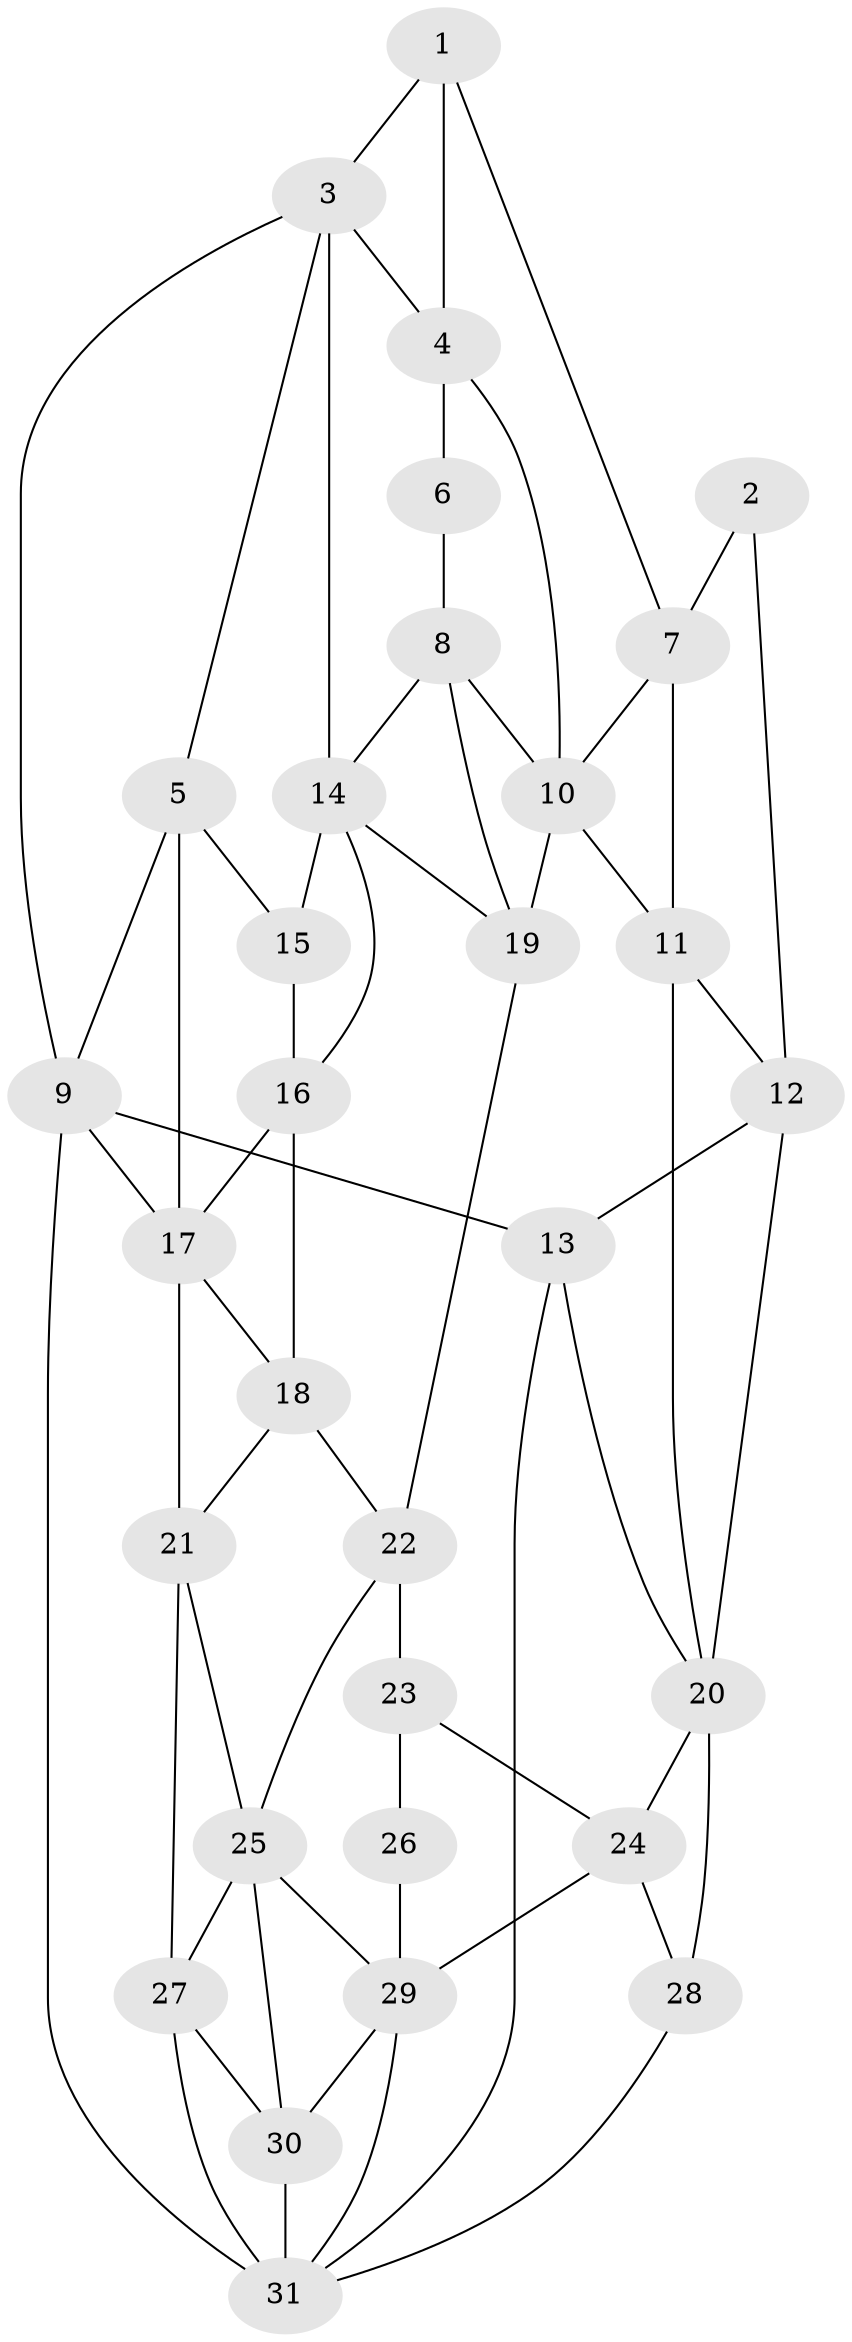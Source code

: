 // original degree distribution, {3: 0.0196078431372549, 4: 0.24509803921568626, 5: 0.5098039215686274, 6: 0.22549019607843138}
// Generated by graph-tools (version 1.1) at 2025/38/03/04/25 23:38:34]
// undirected, 31 vertices, 62 edges
graph export_dot {
  node [color=gray90,style=filled];
  1;
  2;
  3;
  4;
  5;
  6;
  7;
  8;
  9;
  10;
  11;
  12;
  13;
  14;
  15;
  16;
  17;
  18;
  19;
  20;
  21;
  22;
  23;
  24;
  25;
  26;
  27;
  28;
  29;
  30;
  31;
  1 -- 3 [weight=1.0];
  1 -- 4 [weight=1.0];
  1 -- 7 [weight=1.0];
  2 -- 7 [weight=2.0];
  2 -- 12 [weight=1.0];
  3 -- 4 [weight=1.0];
  3 -- 5 [weight=1.0];
  3 -- 9 [weight=1.0];
  3 -- 14 [weight=2.0];
  4 -- 6 [weight=2.0];
  4 -- 10 [weight=1.0];
  5 -- 9 [weight=1.0];
  5 -- 15 [weight=1.0];
  5 -- 17 [weight=1.0];
  6 -- 8 [weight=2.0];
  7 -- 10 [weight=2.0];
  7 -- 11 [weight=1.0];
  8 -- 10 [weight=1.0];
  8 -- 14 [weight=1.0];
  8 -- 19 [weight=1.0];
  9 -- 13 [weight=1.0];
  9 -- 17 [weight=1.0];
  9 -- 31 [weight=1.0];
  10 -- 11 [weight=1.0];
  10 -- 19 [weight=1.0];
  11 -- 12 [weight=1.0];
  11 -- 20 [weight=1.0];
  12 -- 13 [weight=2.0];
  12 -- 20 [weight=1.0];
  13 -- 20 [weight=1.0];
  13 -- 31 [weight=1.0];
  14 -- 15 [weight=1.0];
  14 -- 16 [weight=1.0];
  14 -- 19 [weight=1.0];
  15 -- 16 [weight=2.0];
  16 -- 17 [weight=1.0];
  16 -- 18 [weight=2.0];
  17 -- 18 [weight=1.0];
  17 -- 21 [weight=2.0];
  18 -- 21 [weight=1.0];
  18 -- 22 [weight=1.0];
  19 -- 22 [weight=1.0];
  20 -- 24 [weight=1.0];
  20 -- 28 [weight=2.0];
  21 -- 25 [weight=1.0];
  21 -- 27 [weight=1.0];
  22 -- 23 [weight=2.0];
  22 -- 25 [weight=1.0];
  23 -- 24 [weight=1.0];
  23 -- 26 [weight=2.0];
  24 -- 28 [weight=1.0];
  24 -- 29 [weight=1.0];
  25 -- 27 [weight=1.0];
  25 -- 29 [weight=1.0];
  25 -- 30 [weight=1.0];
  26 -- 29 [weight=2.0];
  27 -- 30 [weight=1.0];
  27 -- 31 [weight=1.0];
  28 -- 31 [weight=1.0];
  29 -- 30 [weight=1.0];
  29 -- 31 [weight=1.0];
  30 -- 31 [weight=3.0];
}
